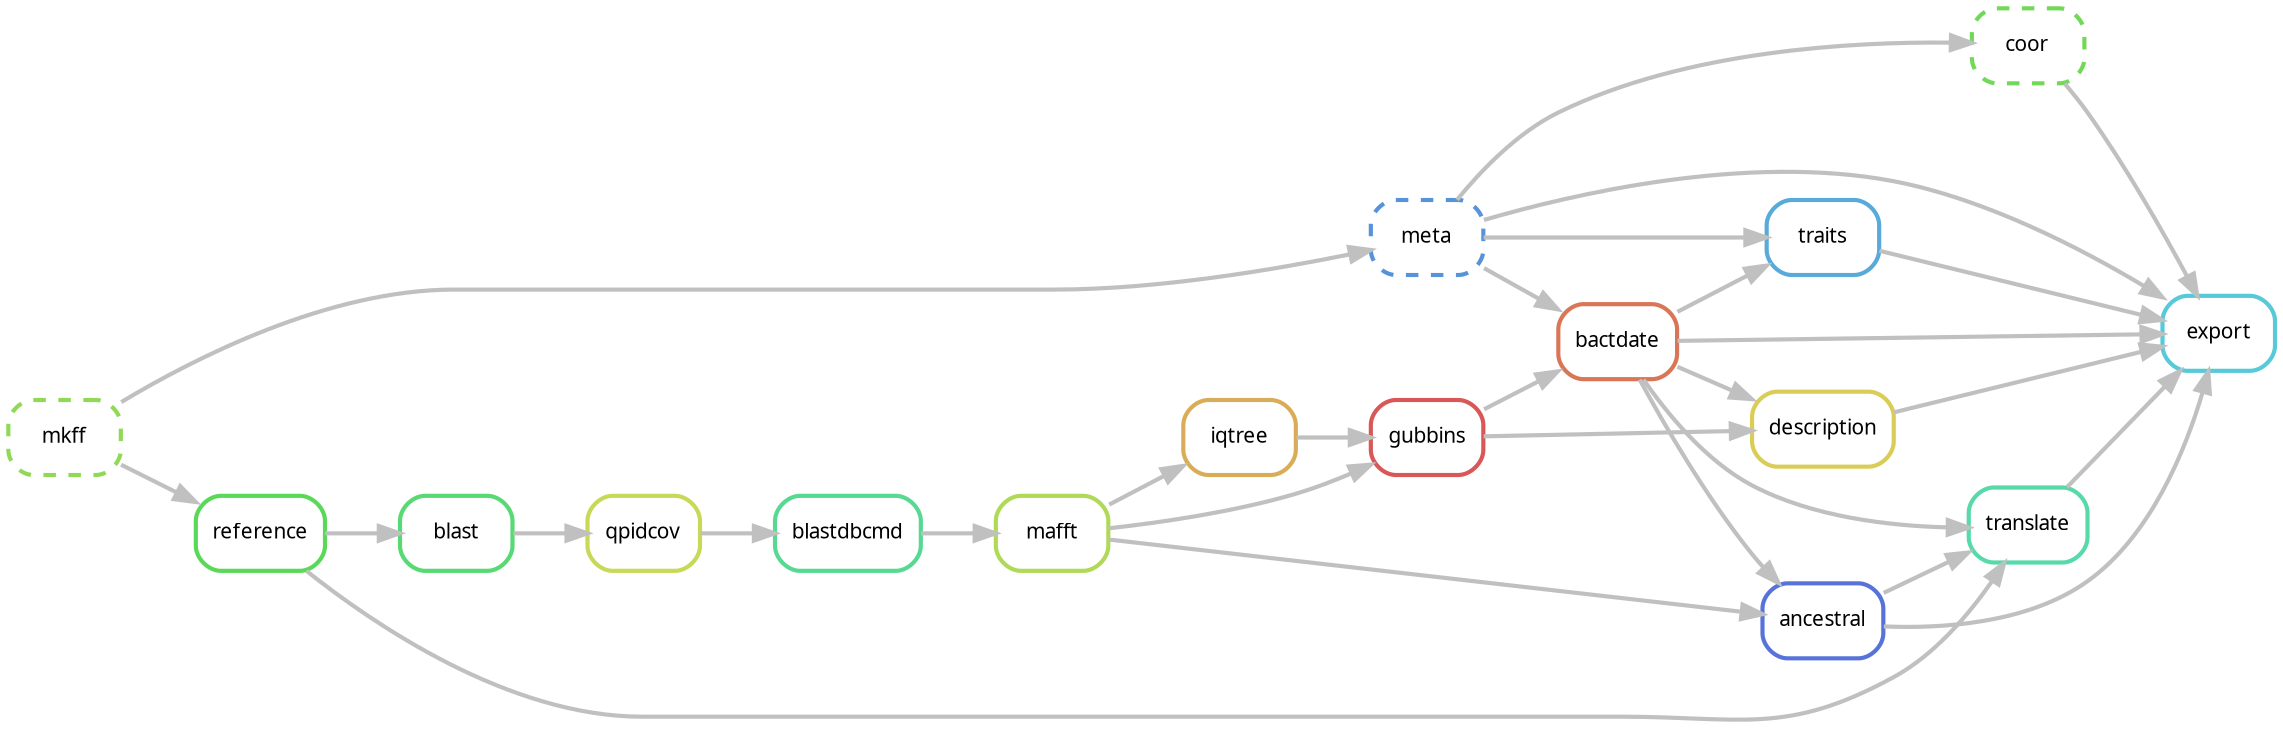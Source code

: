 digraph snakemake_dag {
    graph[bgcolor=white, margin=0];
    node[shape=box, style=rounded, fontname=sans,                 fontsize=10, penwidth=2];
    edge[penwidth=2, color=grey];
    rankdir="LR";
	0[label = "export", color = "0.52 0.6 0.85", style="rounded"];
	1[label = "bactdate", color = "0.04 0.6 0.85", style="rounded"];
	2[label = "ancestral", color = "0.63 0.6 0.85", style="rounded"];
	3[label = "translate", color = "0.44 0.6 0.85", style="rounded"];
	4[label = "traits", color = "0.56 0.6 0.85", style="rounded"];
	5[label = "meta", color = "0.59 0.6 0.85", style="rounded,dashed"];
	6[label = "coor", color = "0.30 0.6 0.85", style="rounded,dashed"];
	7[label = "description", color = "0.15 0.6 0.85", style="rounded"];
	8[label = "gubbins", color = "0.00 0.6 0.85", style="rounded"];
	9[label = "mafft", color = "0.22 0.6 0.85", style="rounded"];
	10[label = "reference", color = "0.33 0.6 0.85", style="rounded"];
	11[label = "mkff", color = "0.26 0.6 0.85", style="rounded,dashed"];
	12[label = "iqtree", color = "0.11 0.6 0.85", style="rounded"];
	13[label = "blastdbcmd", color = "0.41 0.6 0.85", style="rounded"];
	14[label = "qpidcov", color = "0.19 0.6 0.85", style="rounded"];
	15[label = "blast", color = "0.37 0.6 0.85", style="rounded"];
	1 -> 0
	2 -> 0
	3 -> 0
	4 -> 0
	5 -> 0
	6 -> 0
	7 -> 0
	8 -> 1
	5 -> 1
	1 -> 2
	9 -> 2
	1 -> 3
	2 -> 3
	10 -> 3
	1 -> 4
	5 -> 4
	11 -> 5
	5 -> 6
	1 -> 7
	8 -> 7
	9 -> 8
	12 -> 8
	13 -> 9
	11 -> 10
	9 -> 12
	14 -> 13
	15 -> 14
	10 -> 15
}
